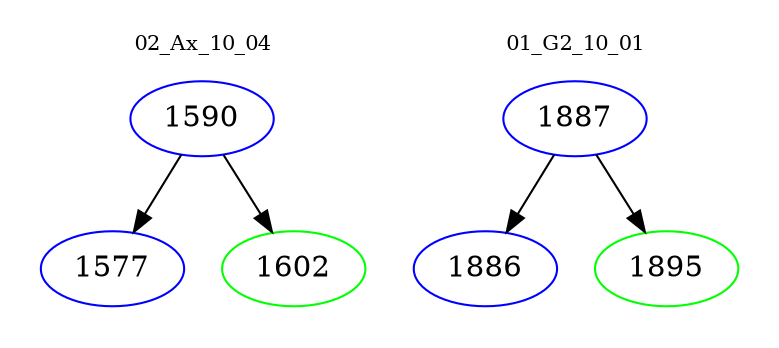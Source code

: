 digraph{
subgraph cluster_0 {
color = white
label = "02_Ax_10_04";
fontsize=10;
T0_1590 [label="1590", color="blue"]
T0_1590 -> T0_1577 [color="black"]
T0_1577 [label="1577", color="blue"]
T0_1590 -> T0_1602 [color="black"]
T0_1602 [label="1602", color="green"]
}
subgraph cluster_1 {
color = white
label = "01_G2_10_01";
fontsize=10;
T1_1887 [label="1887", color="blue"]
T1_1887 -> T1_1886 [color="black"]
T1_1886 [label="1886", color="blue"]
T1_1887 -> T1_1895 [color="black"]
T1_1895 [label="1895", color="green"]
}
}
